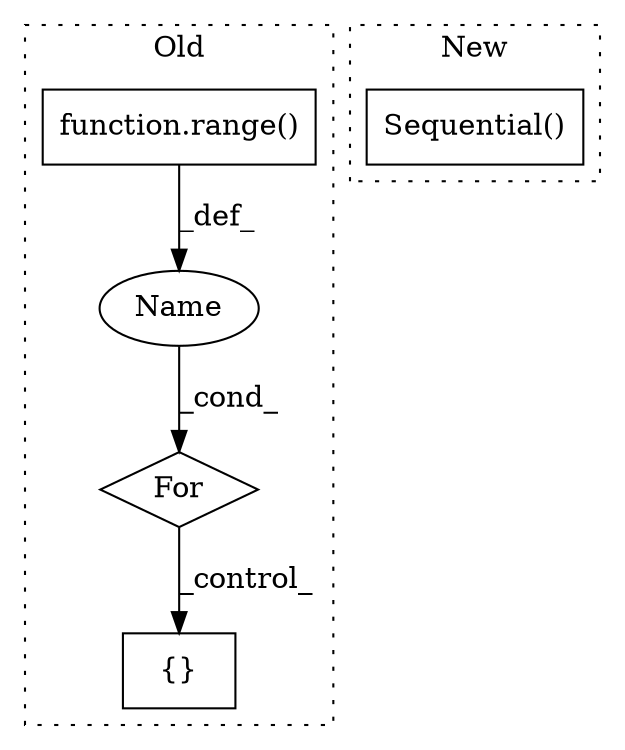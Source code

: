 digraph G {
subgraph cluster0 {
1 [label="For" a="107" s="6268,6298" l="4,14" shape="diamond"];
3 [label="function.range()" a="75" s="6277,6297" l="6,1" shape="box"];
4 [label="Name" a="87" s="6272" l="1" shape="ellipse"];
5 [label="{}" a="59" s="6321,6496" l="1,0" shape="box"];
label = "Old";
style="dotted";
}
subgraph cluster1 {
2 [label="Sequential()" a="75" s="1019,2836" l="47,10" shape="box"];
label = "New";
style="dotted";
}
1 -> 5 [label="_control_"];
3 -> 4 [label="_def_"];
4 -> 1 [label="_cond_"];
}